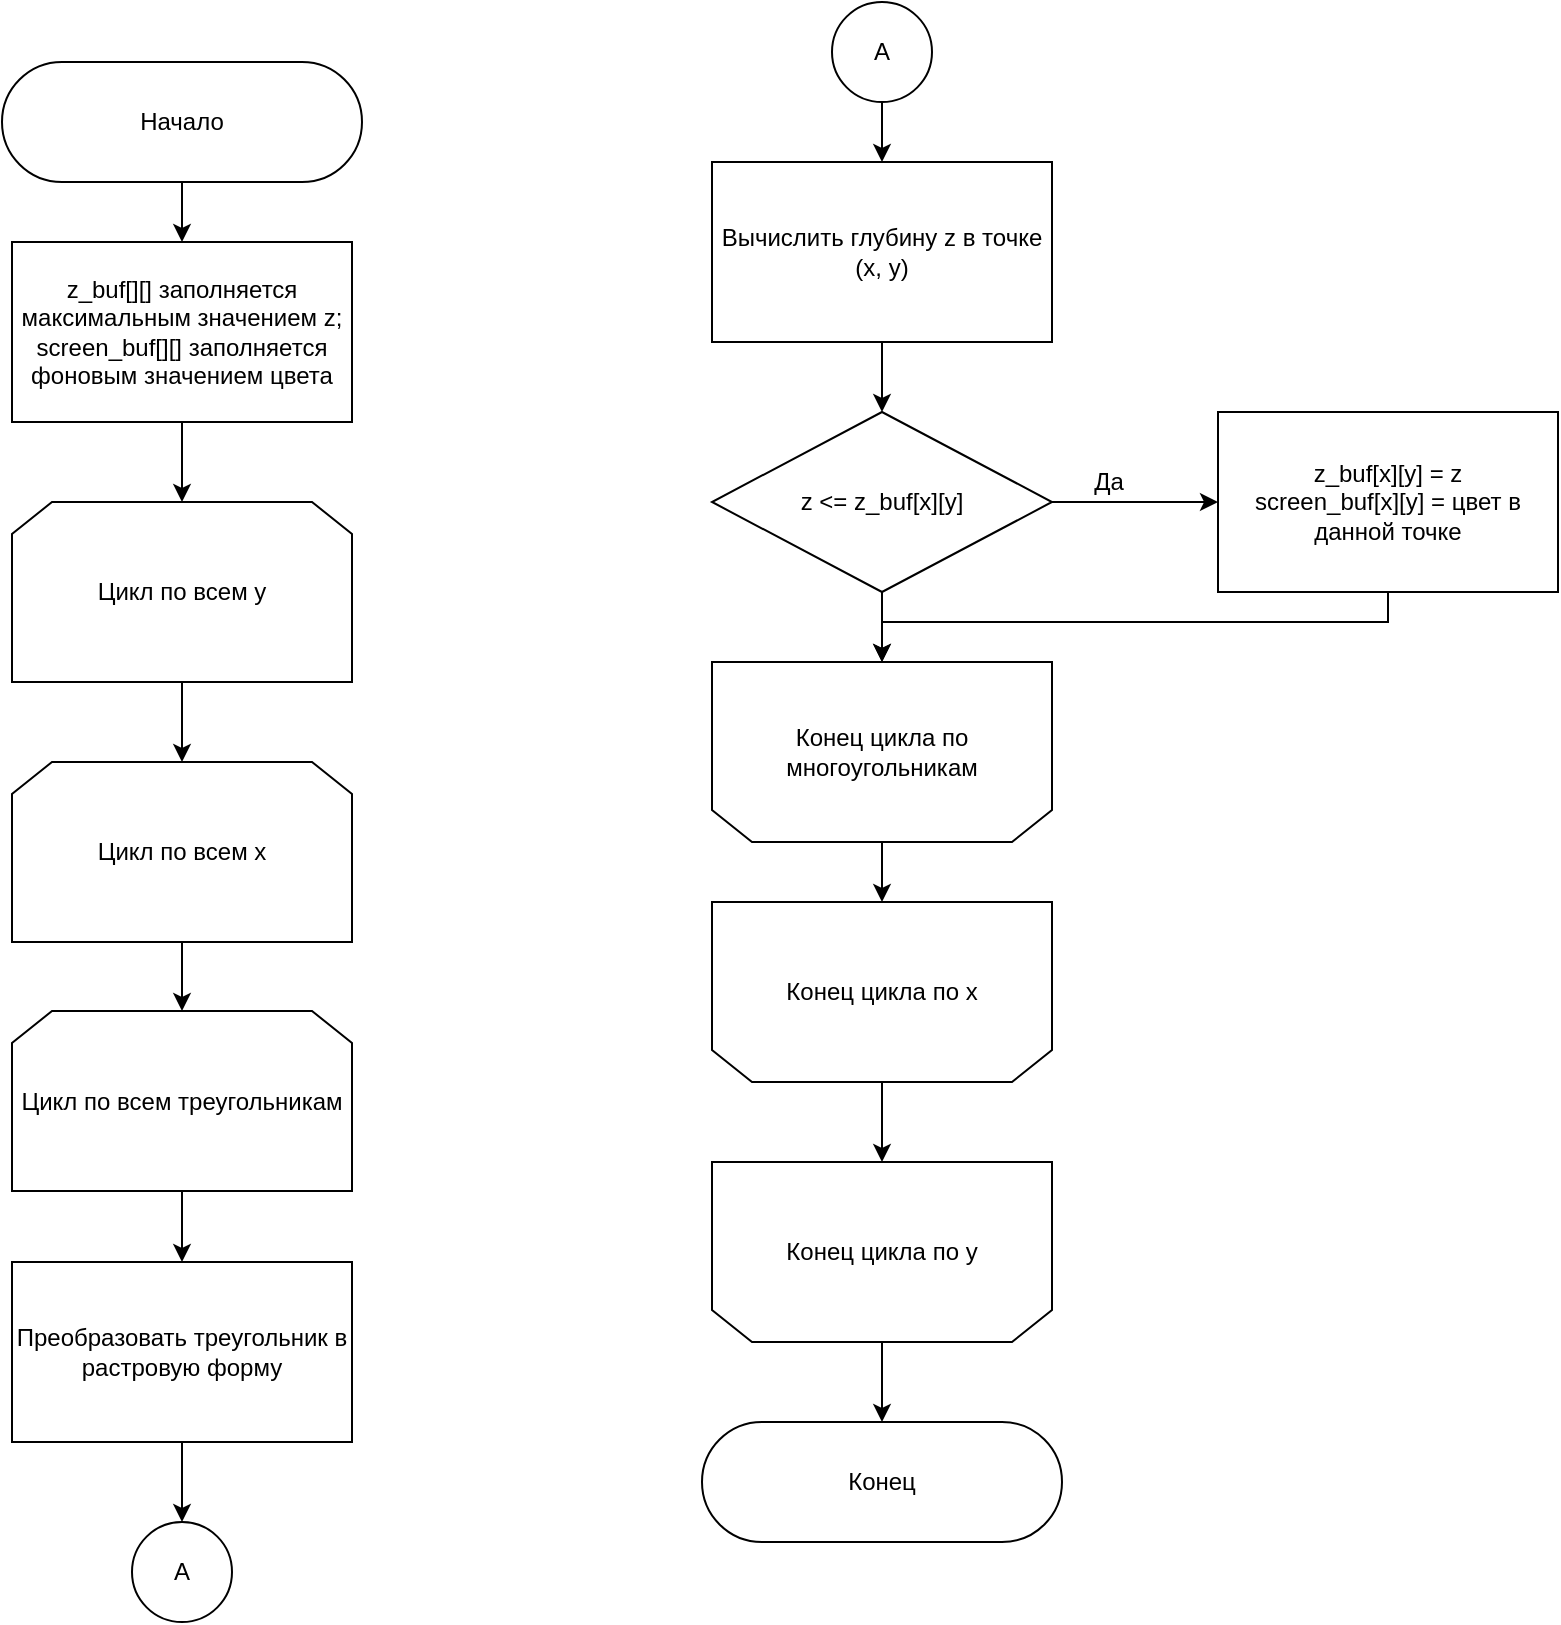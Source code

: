 <mxfile version="14.4.3" type="device"><diagram id="O-AJ7NpUDpBG9OP0sRtB" name="Страница 1"><mxGraphModel dx="1097" dy="746" grid="1" gridSize="10" guides="1" tooltips="1" connect="1" arrows="1" fold="1" page="1" pageScale="1" pageWidth="827" pageHeight="1169" math="0" shadow="0"><root><mxCell id="0"/><mxCell id="1" parent="0"/><mxCell id="FAiaUYH0W44fPOLWqy6V-23" style="edgeStyle=orthogonalEdgeStyle;rounded=0;orthogonalLoop=1;jettySize=auto;html=1;exitX=0.5;exitY=1;exitDx=0;exitDy=0;entryX=0.5;entryY=0;entryDx=0;entryDy=0;" parent="1" source="FAiaUYH0W44fPOLWqy6V-2" target="FAiaUYH0W44fPOLWqy6V-5" edge="1"><mxGeometry relative="1" as="geometry"/></mxCell><mxCell id="FAiaUYH0W44fPOLWqy6V-2" value="z_buf[][] заполняется максимальным значением z;&lt;br&gt;screen_buf[][] заполняется фоновым значением цвета" style="rounded=0;whiteSpace=wrap;html=1;" parent="1" vertex="1"><mxGeometry x="210" y="170" width="170" height="90" as="geometry"/></mxCell><mxCell id="FAiaUYH0W44fPOLWqy6V-24" style="edgeStyle=orthogonalEdgeStyle;rounded=0;orthogonalLoop=1;jettySize=auto;html=1;exitX=0.5;exitY=1;exitDx=0;exitDy=0;entryX=0.5;entryY=0;entryDx=0;entryDy=0;" parent="1" source="FAiaUYH0W44fPOLWqy6V-5" target="FAiaUYH0W44fPOLWqy6V-6" edge="1"><mxGeometry relative="1" as="geometry"/></mxCell><mxCell id="FAiaUYH0W44fPOLWqy6V-5" value="Цикл по всем y" style="shape=loopLimit;whiteSpace=wrap;html=1;" parent="1" vertex="1"><mxGeometry x="210" y="300" width="170" height="90" as="geometry"/></mxCell><mxCell id="FAiaUYH0W44fPOLWqy6V-25" style="edgeStyle=orthogonalEdgeStyle;rounded=0;orthogonalLoop=1;jettySize=auto;html=1;exitX=0.5;exitY=1;exitDx=0;exitDy=0;entryX=0.5;entryY=0;entryDx=0;entryDy=0;" parent="1" source="FAiaUYH0W44fPOLWqy6V-6" target="FAiaUYH0W44fPOLWqy6V-7" edge="1"><mxGeometry relative="1" as="geometry"/></mxCell><mxCell id="FAiaUYH0W44fPOLWqy6V-6" value="Цикл по всем х" style="shape=loopLimit;whiteSpace=wrap;html=1;" parent="1" vertex="1"><mxGeometry x="210" y="430" width="170" height="90" as="geometry"/></mxCell><mxCell id="FAiaUYH0W44fPOLWqy6V-26" style="edgeStyle=orthogonalEdgeStyle;rounded=0;orthogonalLoop=1;jettySize=auto;html=1;exitX=0.5;exitY=1;exitDx=0;exitDy=0;entryX=0.5;entryY=0;entryDx=0;entryDy=0;" parent="1" source="FAiaUYH0W44fPOLWqy6V-7" target="FAiaUYH0W44fPOLWqy6V-9" edge="1"><mxGeometry relative="1" as="geometry"/></mxCell><mxCell id="FAiaUYH0W44fPOLWqy6V-7" value="Цикл по всем треугольникам" style="shape=loopLimit;whiteSpace=wrap;html=1;" parent="1" vertex="1"><mxGeometry x="210" y="554.5" width="170" height="90" as="geometry"/></mxCell><mxCell id="FAiaUYH0W44fPOLWqy6V-27" style="edgeStyle=orthogonalEdgeStyle;rounded=0;orthogonalLoop=1;jettySize=auto;html=1;exitX=0.5;exitY=1;exitDx=0;exitDy=0;entryX=0.5;entryY=0;entryDx=0;entryDy=0;" parent="1" source="FAiaUYH0W44fPOLWqy6V-9" target="FAiaUYH0W44fPOLWqy6V-10" edge="1"><mxGeometry relative="1" as="geometry"/></mxCell><mxCell id="FAiaUYH0W44fPOLWqy6V-9" value="&lt;span&gt;Преобразовать треугольник в растровую форму&lt;/span&gt;" style="rounded=0;whiteSpace=wrap;html=1;" parent="1" vertex="1"><mxGeometry x="210" y="680" width="170" height="90" as="geometry"/></mxCell><mxCell id="FAiaUYH0W44fPOLWqy6V-10" value="А" style="ellipse;whiteSpace=wrap;html=1;aspect=fixed;" parent="1" vertex="1"><mxGeometry x="270" y="810" width="50" height="50" as="geometry"/></mxCell><mxCell id="FAiaUYH0W44fPOLWqy6V-30" style="edgeStyle=orthogonalEdgeStyle;rounded=0;orthogonalLoop=1;jettySize=auto;html=1;exitX=0.5;exitY=1;exitDx=0;exitDy=0;entryX=0.5;entryY=0;entryDx=0;entryDy=0;" parent="1" source="FAiaUYH0W44fPOLWqy6V-12" target="FAiaUYH0W44fPOLWqy6V-13" edge="1"><mxGeometry relative="1" as="geometry"/></mxCell><mxCell id="FAiaUYH0W44fPOLWqy6V-12" value="Вычислить глубину z в точке (x, y)" style="rounded=0;whiteSpace=wrap;html=1;" parent="1" vertex="1"><mxGeometry x="560" y="130" width="170" height="90" as="geometry"/></mxCell><mxCell id="FAiaUYH0W44fPOLWqy6V-16" style="edgeStyle=orthogonalEdgeStyle;rounded=0;orthogonalLoop=1;jettySize=auto;html=1;exitX=1;exitY=0.5;exitDx=0;exitDy=0;entryX=0;entryY=0.5;entryDx=0;entryDy=0;" parent="1" source="FAiaUYH0W44fPOLWqy6V-13" target="FAiaUYH0W44fPOLWqy6V-14" edge="1"><mxGeometry relative="1" as="geometry"/></mxCell><mxCell id="FAiaUYH0W44fPOLWqy6V-31" style="edgeStyle=orthogonalEdgeStyle;rounded=0;orthogonalLoop=1;jettySize=auto;html=1;exitX=0.5;exitY=1;exitDx=0;exitDy=0;entryX=0.5;entryY=0;entryDx=0;entryDy=0;" parent="1" source="FAiaUYH0W44fPOLWqy6V-13" target="FAiaUYH0W44fPOLWqy6V-18" edge="1"><mxGeometry relative="1" as="geometry"/></mxCell><mxCell id="FAiaUYH0W44fPOLWqy6V-13" value="z &amp;lt;= z_buf[x][y]" style="rhombus;whiteSpace=wrap;html=1;" parent="1" vertex="1"><mxGeometry x="560" y="255" width="170" height="90" as="geometry"/></mxCell><mxCell id="FAiaUYH0W44fPOLWqy6V-35" style="edgeStyle=orthogonalEdgeStyle;rounded=0;orthogonalLoop=1;jettySize=auto;html=1;exitX=0.5;exitY=1;exitDx=0;exitDy=0;entryX=0.5;entryY=0;entryDx=0;entryDy=0;" parent="1" source="FAiaUYH0W44fPOLWqy6V-14" target="FAiaUYH0W44fPOLWqy6V-18" edge="1"><mxGeometry relative="1" as="geometry"><Array as="points"><mxPoint x="898" y="360"/><mxPoint x="645" y="360"/></Array></mxGeometry></mxCell><mxCell id="FAiaUYH0W44fPOLWqy6V-14" value="z_buf[x][y] = z&lt;br&gt;screen_buf[x][y] = цвет в данной точке" style="rounded=0;whiteSpace=wrap;html=1;" parent="1" vertex="1"><mxGeometry x="813" y="255" width="170" height="90" as="geometry"/></mxCell><mxCell id="FAiaUYH0W44fPOLWqy6V-17" value="Да" style="text;html=1;align=center;verticalAlign=middle;resizable=0;points=[];autosize=1;" parent="1" vertex="1"><mxGeometry x="743" y="280" width="30" height="20" as="geometry"/></mxCell><mxCell id="FAiaUYH0W44fPOLWqy6V-32" style="edgeStyle=orthogonalEdgeStyle;rounded=0;orthogonalLoop=1;jettySize=auto;html=1;exitX=0.5;exitY=1;exitDx=0;exitDy=0;entryX=0.5;entryY=0;entryDx=0;entryDy=0;" parent="1" source="FAiaUYH0W44fPOLWqy6V-18" target="FAiaUYH0W44fPOLWqy6V-19" edge="1"><mxGeometry relative="1" as="geometry"/></mxCell><mxCell id="FAiaUYH0W44fPOLWqy6V-18" value="Конец цикла по многоугольникам" style="shape=loopLimit;whiteSpace=wrap;html=1;flipH=0;flipV=1;" parent="1" vertex="1"><mxGeometry x="560" y="380" width="170" height="90" as="geometry"/></mxCell><mxCell id="FAiaUYH0W44fPOLWqy6V-33" style="edgeStyle=orthogonalEdgeStyle;rounded=0;orthogonalLoop=1;jettySize=auto;html=1;exitX=0.5;exitY=1;exitDx=0;exitDy=0;entryX=0.5;entryY=0;entryDx=0;entryDy=0;" parent="1" source="FAiaUYH0W44fPOLWqy6V-19" target="FAiaUYH0W44fPOLWqy6V-20" edge="1"><mxGeometry relative="1" as="geometry"/></mxCell><mxCell id="FAiaUYH0W44fPOLWqy6V-19" value="Конец цикла по х" style="shape=loopLimit;whiteSpace=wrap;html=1;flipH=0;flipV=1;" parent="1" vertex="1"><mxGeometry x="560" y="500" width="170" height="90" as="geometry"/></mxCell><mxCell id="FAiaUYH0W44fPOLWqy6V-34" style="edgeStyle=orthogonalEdgeStyle;rounded=0;orthogonalLoop=1;jettySize=auto;html=1;exitX=0.5;exitY=1;exitDx=0;exitDy=0;entryX=0.5;entryY=0;entryDx=0;entryDy=0;" parent="1" source="FAiaUYH0W44fPOLWqy6V-20" edge="1"><mxGeometry relative="1" as="geometry"><mxPoint x="645" y="760" as="targetPoint"/></mxGeometry></mxCell><mxCell id="FAiaUYH0W44fPOLWqy6V-20" value="Конец цикла по у" style="shape=loopLimit;whiteSpace=wrap;html=1;flipH=0;flipV=1;" parent="1" vertex="1"><mxGeometry x="560" y="630" width="170" height="90" as="geometry"/></mxCell><mxCell id="FAiaUYH0W44fPOLWqy6V-29" style="edgeStyle=orthogonalEdgeStyle;rounded=0;orthogonalLoop=1;jettySize=auto;html=1;exitX=0.5;exitY=1;exitDx=0;exitDy=0;entryX=0.5;entryY=0;entryDx=0;entryDy=0;" parent="1" source="FAiaUYH0W44fPOLWqy6V-28" target="FAiaUYH0W44fPOLWqy6V-12" edge="1"><mxGeometry relative="1" as="geometry"/></mxCell><mxCell id="FAiaUYH0W44fPOLWqy6V-28" value="А" style="ellipse;whiteSpace=wrap;html=1;aspect=fixed;" parent="1" vertex="1"><mxGeometry x="620" y="50" width="50" height="50" as="geometry"/></mxCell><mxCell id="llF-avg3u12JI5Efa5eg-6" style="edgeStyle=orthogonalEdgeStyle;rounded=0;orthogonalLoop=1;jettySize=auto;html=1;exitX=0.5;exitY=1;exitDx=0;exitDy=0;entryX=0.5;entryY=0;entryDx=0;entryDy=0;" edge="1" parent="1" source="llF-avg3u12JI5Efa5eg-5" target="FAiaUYH0W44fPOLWqy6V-2"><mxGeometry relative="1" as="geometry"/></mxCell><mxCell id="llF-avg3u12JI5Efa5eg-5" value="Начало" style="rounded=1;whiteSpace=wrap;html=1;strokeWidth=1;arcSize=50;" vertex="1" parent="1"><mxGeometry x="205" y="80" width="180" height="60" as="geometry"/></mxCell><mxCell id="llF-avg3u12JI5Efa5eg-7" value="Конец" style="rounded=1;whiteSpace=wrap;html=1;strokeWidth=1;arcSize=50;" vertex="1" parent="1"><mxGeometry x="555" y="760" width="180" height="60" as="geometry"/></mxCell></root></mxGraphModel></diagram></mxfile>